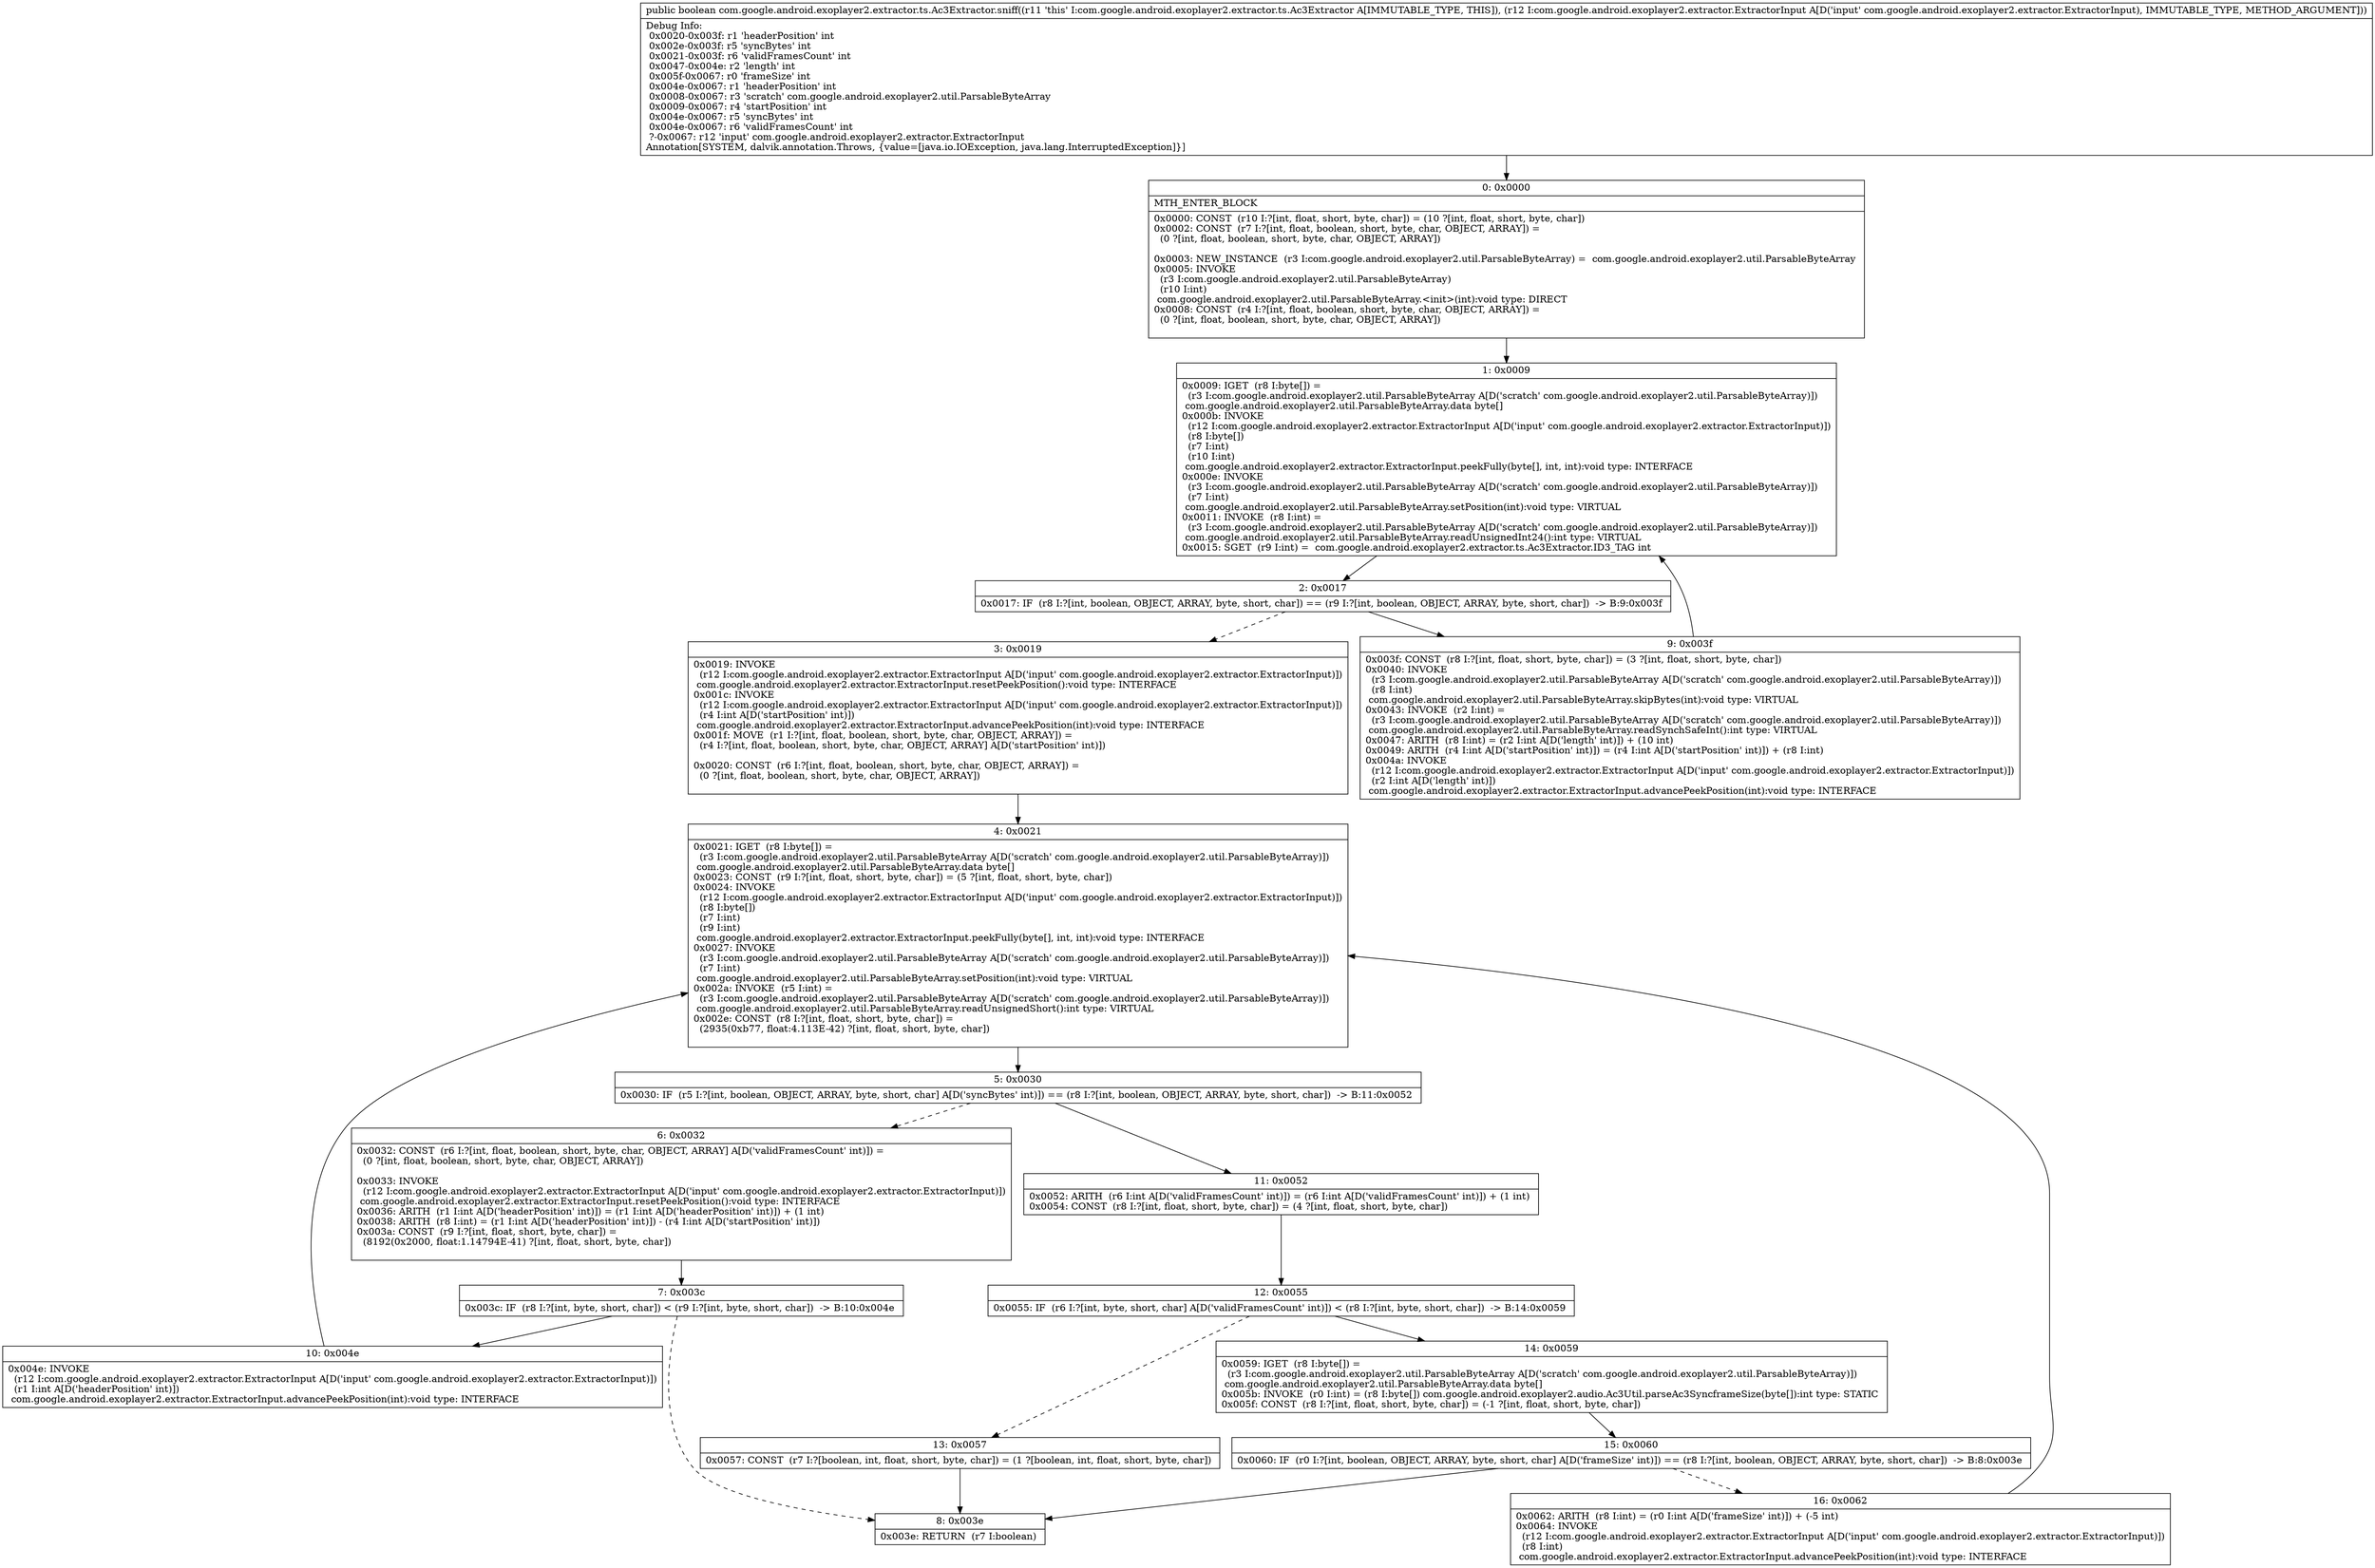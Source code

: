 digraph "CFG forcom.google.android.exoplayer2.extractor.ts.Ac3Extractor.sniff(Lcom\/google\/android\/exoplayer2\/extractor\/ExtractorInput;)Z" {
Node_0 [shape=record,label="{0\:\ 0x0000|MTH_ENTER_BLOCK\l|0x0000: CONST  (r10 I:?[int, float, short, byte, char]) = (10 ?[int, float, short, byte, char]) \l0x0002: CONST  (r7 I:?[int, float, boolean, short, byte, char, OBJECT, ARRAY]) = \l  (0 ?[int, float, boolean, short, byte, char, OBJECT, ARRAY])\l \l0x0003: NEW_INSTANCE  (r3 I:com.google.android.exoplayer2.util.ParsableByteArray) =  com.google.android.exoplayer2.util.ParsableByteArray \l0x0005: INVOKE  \l  (r3 I:com.google.android.exoplayer2.util.ParsableByteArray)\l  (r10 I:int)\l com.google.android.exoplayer2.util.ParsableByteArray.\<init\>(int):void type: DIRECT \l0x0008: CONST  (r4 I:?[int, float, boolean, short, byte, char, OBJECT, ARRAY]) = \l  (0 ?[int, float, boolean, short, byte, char, OBJECT, ARRAY])\l \l}"];
Node_1 [shape=record,label="{1\:\ 0x0009|0x0009: IGET  (r8 I:byte[]) = \l  (r3 I:com.google.android.exoplayer2.util.ParsableByteArray A[D('scratch' com.google.android.exoplayer2.util.ParsableByteArray)])\l com.google.android.exoplayer2.util.ParsableByteArray.data byte[] \l0x000b: INVOKE  \l  (r12 I:com.google.android.exoplayer2.extractor.ExtractorInput A[D('input' com.google.android.exoplayer2.extractor.ExtractorInput)])\l  (r8 I:byte[])\l  (r7 I:int)\l  (r10 I:int)\l com.google.android.exoplayer2.extractor.ExtractorInput.peekFully(byte[], int, int):void type: INTERFACE \l0x000e: INVOKE  \l  (r3 I:com.google.android.exoplayer2.util.ParsableByteArray A[D('scratch' com.google.android.exoplayer2.util.ParsableByteArray)])\l  (r7 I:int)\l com.google.android.exoplayer2.util.ParsableByteArray.setPosition(int):void type: VIRTUAL \l0x0011: INVOKE  (r8 I:int) = \l  (r3 I:com.google.android.exoplayer2.util.ParsableByteArray A[D('scratch' com.google.android.exoplayer2.util.ParsableByteArray)])\l com.google.android.exoplayer2.util.ParsableByteArray.readUnsignedInt24():int type: VIRTUAL \l0x0015: SGET  (r9 I:int) =  com.google.android.exoplayer2.extractor.ts.Ac3Extractor.ID3_TAG int \l}"];
Node_2 [shape=record,label="{2\:\ 0x0017|0x0017: IF  (r8 I:?[int, boolean, OBJECT, ARRAY, byte, short, char]) == (r9 I:?[int, boolean, OBJECT, ARRAY, byte, short, char])  \-\> B:9:0x003f \l}"];
Node_3 [shape=record,label="{3\:\ 0x0019|0x0019: INVOKE  \l  (r12 I:com.google.android.exoplayer2.extractor.ExtractorInput A[D('input' com.google.android.exoplayer2.extractor.ExtractorInput)])\l com.google.android.exoplayer2.extractor.ExtractorInput.resetPeekPosition():void type: INTERFACE \l0x001c: INVOKE  \l  (r12 I:com.google.android.exoplayer2.extractor.ExtractorInput A[D('input' com.google.android.exoplayer2.extractor.ExtractorInput)])\l  (r4 I:int A[D('startPosition' int)])\l com.google.android.exoplayer2.extractor.ExtractorInput.advancePeekPosition(int):void type: INTERFACE \l0x001f: MOVE  (r1 I:?[int, float, boolean, short, byte, char, OBJECT, ARRAY]) = \l  (r4 I:?[int, float, boolean, short, byte, char, OBJECT, ARRAY] A[D('startPosition' int)])\l \l0x0020: CONST  (r6 I:?[int, float, boolean, short, byte, char, OBJECT, ARRAY]) = \l  (0 ?[int, float, boolean, short, byte, char, OBJECT, ARRAY])\l \l}"];
Node_4 [shape=record,label="{4\:\ 0x0021|0x0021: IGET  (r8 I:byte[]) = \l  (r3 I:com.google.android.exoplayer2.util.ParsableByteArray A[D('scratch' com.google.android.exoplayer2.util.ParsableByteArray)])\l com.google.android.exoplayer2.util.ParsableByteArray.data byte[] \l0x0023: CONST  (r9 I:?[int, float, short, byte, char]) = (5 ?[int, float, short, byte, char]) \l0x0024: INVOKE  \l  (r12 I:com.google.android.exoplayer2.extractor.ExtractorInput A[D('input' com.google.android.exoplayer2.extractor.ExtractorInput)])\l  (r8 I:byte[])\l  (r7 I:int)\l  (r9 I:int)\l com.google.android.exoplayer2.extractor.ExtractorInput.peekFully(byte[], int, int):void type: INTERFACE \l0x0027: INVOKE  \l  (r3 I:com.google.android.exoplayer2.util.ParsableByteArray A[D('scratch' com.google.android.exoplayer2.util.ParsableByteArray)])\l  (r7 I:int)\l com.google.android.exoplayer2.util.ParsableByteArray.setPosition(int):void type: VIRTUAL \l0x002a: INVOKE  (r5 I:int) = \l  (r3 I:com.google.android.exoplayer2.util.ParsableByteArray A[D('scratch' com.google.android.exoplayer2.util.ParsableByteArray)])\l com.google.android.exoplayer2.util.ParsableByteArray.readUnsignedShort():int type: VIRTUAL \l0x002e: CONST  (r8 I:?[int, float, short, byte, char]) = \l  (2935(0xb77, float:4.113E\-42) ?[int, float, short, byte, char])\l \l}"];
Node_5 [shape=record,label="{5\:\ 0x0030|0x0030: IF  (r5 I:?[int, boolean, OBJECT, ARRAY, byte, short, char] A[D('syncBytes' int)]) == (r8 I:?[int, boolean, OBJECT, ARRAY, byte, short, char])  \-\> B:11:0x0052 \l}"];
Node_6 [shape=record,label="{6\:\ 0x0032|0x0032: CONST  (r6 I:?[int, float, boolean, short, byte, char, OBJECT, ARRAY] A[D('validFramesCount' int)]) = \l  (0 ?[int, float, boolean, short, byte, char, OBJECT, ARRAY])\l \l0x0033: INVOKE  \l  (r12 I:com.google.android.exoplayer2.extractor.ExtractorInput A[D('input' com.google.android.exoplayer2.extractor.ExtractorInput)])\l com.google.android.exoplayer2.extractor.ExtractorInput.resetPeekPosition():void type: INTERFACE \l0x0036: ARITH  (r1 I:int A[D('headerPosition' int)]) = (r1 I:int A[D('headerPosition' int)]) + (1 int) \l0x0038: ARITH  (r8 I:int) = (r1 I:int A[D('headerPosition' int)]) \- (r4 I:int A[D('startPosition' int)]) \l0x003a: CONST  (r9 I:?[int, float, short, byte, char]) = \l  (8192(0x2000, float:1.14794E\-41) ?[int, float, short, byte, char])\l \l}"];
Node_7 [shape=record,label="{7\:\ 0x003c|0x003c: IF  (r8 I:?[int, byte, short, char]) \< (r9 I:?[int, byte, short, char])  \-\> B:10:0x004e \l}"];
Node_8 [shape=record,label="{8\:\ 0x003e|0x003e: RETURN  (r7 I:boolean) \l}"];
Node_9 [shape=record,label="{9\:\ 0x003f|0x003f: CONST  (r8 I:?[int, float, short, byte, char]) = (3 ?[int, float, short, byte, char]) \l0x0040: INVOKE  \l  (r3 I:com.google.android.exoplayer2.util.ParsableByteArray A[D('scratch' com.google.android.exoplayer2.util.ParsableByteArray)])\l  (r8 I:int)\l com.google.android.exoplayer2.util.ParsableByteArray.skipBytes(int):void type: VIRTUAL \l0x0043: INVOKE  (r2 I:int) = \l  (r3 I:com.google.android.exoplayer2.util.ParsableByteArray A[D('scratch' com.google.android.exoplayer2.util.ParsableByteArray)])\l com.google.android.exoplayer2.util.ParsableByteArray.readSynchSafeInt():int type: VIRTUAL \l0x0047: ARITH  (r8 I:int) = (r2 I:int A[D('length' int)]) + (10 int) \l0x0049: ARITH  (r4 I:int A[D('startPosition' int)]) = (r4 I:int A[D('startPosition' int)]) + (r8 I:int) \l0x004a: INVOKE  \l  (r12 I:com.google.android.exoplayer2.extractor.ExtractorInput A[D('input' com.google.android.exoplayer2.extractor.ExtractorInput)])\l  (r2 I:int A[D('length' int)])\l com.google.android.exoplayer2.extractor.ExtractorInput.advancePeekPosition(int):void type: INTERFACE \l}"];
Node_10 [shape=record,label="{10\:\ 0x004e|0x004e: INVOKE  \l  (r12 I:com.google.android.exoplayer2.extractor.ExtractorInput A[D('input' com.google.android.exoplayer2.extractor.ExtractorInput)])\l  (r1 I:int A[D('headerPosition' int)])\l com.google.android.exoplayer2.extractor.ExtractorInput.advancePeekPosition(int):void type: INTERFACE \l}"];
Node_11 [shape=record,label="{11\:\ 0x0052|0x0052: ARITH  (r6 I:int A[D('validFramesCount' int)]) = (r6 I:int A[D('validFramesCount' int)]) + (1 int) \l0x0054: CONST  (r8 I:?[int, float, short, byte, char]) = (4 ?[int, float, short, byte, char]) \l}"];
Node_12 [shape=record,label="{12\:\ 0x0055|0x0055: IF  (r6 I:?[int, byte, short, char] A[D('validFramesCount' int)]) \< (r8 I:?[int, byte, short, char])  \-\> B:14:0x0059 \l}"];
Node_13 [shape=record,label="{13\:\ 0x0057|0x0057: CONST  (r7 I:?[boolean, int, float, short, byte, char]) = (1 ?[boolean, int, float, short, byte, char]) \l}"];
Node_14 [shape=record,label="{14\:\ 0x0059|0x0059: IGET  (r8 I:byte[]) = \l  (r3 I:com.google.android.exoplayer2.util.ParsableByteArray A[D('scratch' com.google.android.exoplayer2.util.ParsableByteArray)])\l com.google.android.exoplayer2.util.ParsableByteArray.data byte[] \l0x005b: INVOKE  (r0 I:int) = (r8 I:byte[]) com.google.android.exoplayer2.audio.Ac3Util.parseAc3SyncframeSize(byte[]):int type: STATIC \l0x005f: CONST  (r8 I:?[int, float, short, byte, char]) = (\-1 ?[int, float, short, byte, char]) \l}"];
Node_15 [shape=record,label="{15\:\ 0x0060|0x0060: IF  (r0 I:?[int, boolean, OBJECT, ARRAY, byte, short, char] A[D('frameSize' int)]) == (r8 I:?[int, boolean, OBJECT, ARRAY, byte, short, char])  \-\> B:8:0x003e \l}"];
Node_16 [shape=record,label="{16\:\ 0x0062|0x0062: ARITH  (r8 I:int) = (r0 I:int A[D('frameSize' int)]) + (\-5 int) \l0x0064: INVOKE  \l  (r12 I:com.google.android.exoplayer2.extractor.ExtractorInput A[D('input' com.google.android.exoplayer2.extractor.ExtractorInput)])\l  (r8 I:int)\l com.google.android.exoplayer2.extractor.ExtractorInput.advancePeekPosition(int):void type: INTERFACE \l}"];
MethodNode[shape=record,label="{public boolean com.google.android.exoplayer2.extractor.ts.Ac3Extractor.sniff((r11 'this' I:com.google.android.exoplayer2.extractor.ts.Ac3Extractor A[IMMUTABLE_TYPE, THIS]), (r12 I:com.google.android.exoplayer2.extractor.ExtractorInput A[D('input' com.google.android.exoplayer2.extractor.ExtractorInput), IMMUTABLE_TYPE, METHOD_ARGUMENT]))  | Debug Info:\l  0x0020\-0x003f: r1 'headerPosition' int\l  0x002e\-0x003f: r5 'syncBytes' int\l  0x0021\-0x003f: r6 'validFramesCount' int\l  0x0047\-0x004e: r2 'length' int\l  0x005f\-0x0067: r0 'frameSize' int\l  0x004e\-0x0067: r1 'headerPosition' int\l  0x0008\-0x0067: r3 'scratch' com.google.android.exoplayer2.util.ParsableByteArray\l  0x0009\-0x0067: r4 'startPosition' int\l  0x004e\-0x0067: r5 'syncBytes' int\l  0x004e\-0x0067: r6 'validFramesCount' int\l  ?\-0x0067: r12 'input' com.google.android.exoplayer2.extractor.ExtractorInput\lAnnotation[SYSTEM, dalvik.annotation.Throws, \{value=[java.io.IOException, java.lang.InterruptedException]\}]\l}"];
MethodNode -> Node_0;
Node_0 -> Node_1;
Node_1 -> Node_2;
Node_2 -> Node_3[style=dashed];
Node_2 -> Node_9;
Node_3 -> Node_4;
Node_4 -> Node_5;
Node_5 -> Node_6[style=dashed];
Node_5 -> Node_11;
Node_6 -> Node_7;
Node_7 -> Node_8[style=dashed];
Node_7 -> Node_10;
Node_9 -> Node_1;
Node_10 -> Node_4;
Node_11 -> Node_12;
Node_12 -> Node_13[style=dashed];
Node_12 -> Node_14;
Node_13 -> Node_8;
Node_14 -> Node_15;
Node_15 -> Node_8;
Node_15 -> Node_16[style=dashed];
Node_16 -> Node_4;
}


